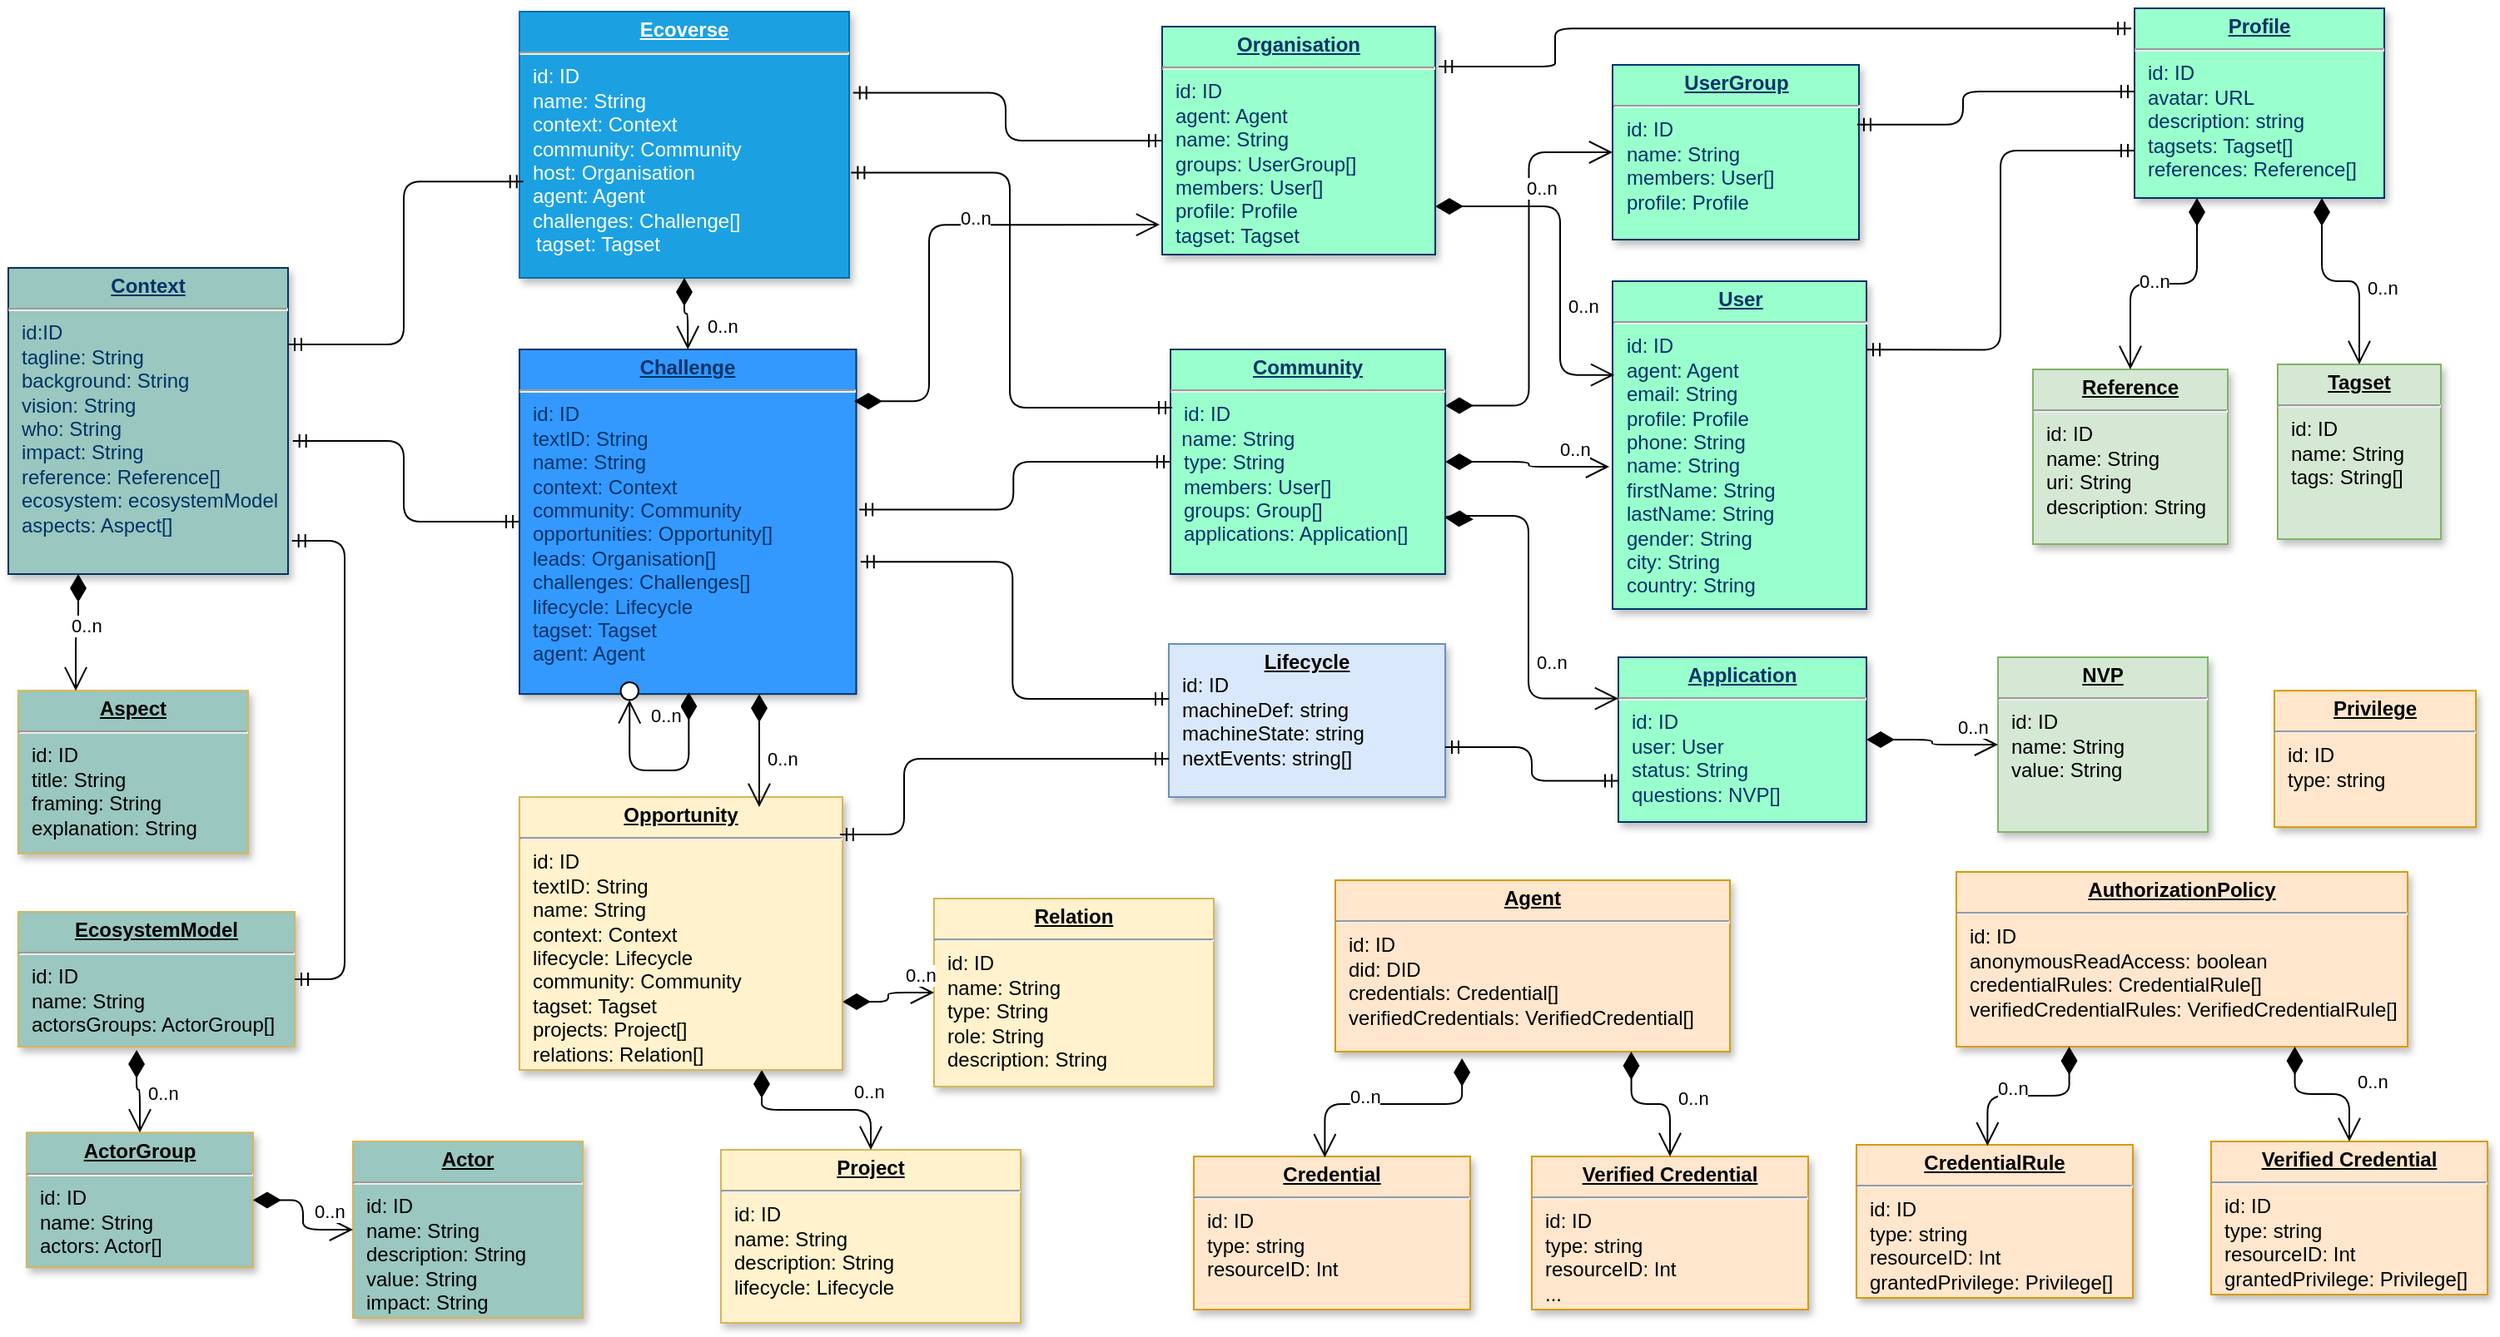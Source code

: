 <mxfile version="14.6.13" type="device"><diagram name="Page-1" id="efa7a0a1-bf9b-a30e-e6df-94a7791c09e9"><mxGraphModel dx="1662" dy="849" grid="0" gridSize="10" guides="1" tooltips="1" connect="1" arrows="1" fold="1" page="0" pageScale="1" pageWidth="1169" pageHeight="827" background="#ffffff" math="0" shadow="0"><root><mxCell id="0"/><mxCell id="1" parent="0"/><mxCell id="crgheHHrN_SQFuG_95Lk-115" value="&lt;p style=&quot;margin: 0px ; margin-top: 4px ; text-align: center ; text-decoration: underline&quot;&gt;&lt;strong&gt;Project&lt;/strong&gt;&lt;/p&gt;&lt;hr&gt;&lt;p style=&quot;margin: 0px ; margin-left: 8px&quot;&gt;id: ID&lt;/p&gt;&lt;p style=&quot;margin: 0px ; margin-left: 8px&quot;&gt;&lt;span&gt;name: String&lt;/span&gt;&lt;/p&gt;&lt;p style=&quot;margin: 0px ; margin-left: 8px&quot;&gt;description: String&lt;/p&gt;&lt;p style=&quot;margin: 0px ; margin-left: 8px&quot;&gt;lifecycle: Lifecycle&lt;/p&gt;" style="verticalAlign=top;align=left;overflow=fill;fontSize=12;fontFamily=Helvetica;html=1;strokeColor=#d6b656;shadow=1;fillColor=#fff2cc;" parent="1" vertex="1"><mxGeometry x="440" y="699" width="180" height="104" as="geometry"/></mxCell><mxCell id="crgheHHrN_SQFuG_95Lk-131" value="&lt;p style=&quot;margin: 0px ; margin-top: 4px ; text-align: center ; text-decoration: underline&quot;&gt;&lt;strong&gt;Ecoverse&lt;/strong&gt;&lt;/p&gt;&lt;hr&gt;&lt;p style=&quot;margin: 0px ; margin-left: 8px&quot;&gt;id: ID&lt;/p&gt;&lt;p style=&quot;margin: 0px ; margin-left: 8px&quot;&gt;name: String&lt;/p&gt;&lt;p style=&quot;margin: 0px ; margin-left: 8px&quot;&gt;context: Context&lt;/p&gt;&lt;p style=&quot;margin: 0px ; margin-left: 8px&quot;&gt;community: Community&lt;/p&gt;&lt;p style=&quot;margin: 0px ; margin-left: 8px&quot;&gt;host: Organisation&lt;/p&gt;&lt;p style=&quot;margin: 0px ; margin-left: 8px&quot;&gt;agent: Agent&lt;br&gt;&lt;/p&gt;&lt;p style=&quot;margin: 0px ; margin-left: 8px&quot;&gt;challenges: Challenge[]&lt;/p&gt;&lt;div&gt;&amp;nbsp; &amp;nbsp;tagset: Tagset&lt;/div&gt;&lt;div&gt;&lt;br&gt;&lt;/div&gt;" style="verticalAlign=top;align=left;overflow=fill;fontSize=12;fontFamily=Helvetica;html=1;strokeColor=#006EAF;shadow=1;fillColor=#1ba1e2;fontColor=#ffffff;" parent="1" vertex="1"><mxGeometry x="319" y="15" width="198" height="160" as="geometry"/></mxCell><mxCell id="g109RXZzPeZsBb1zn4cU-143" value="&lt;p style=&quot;margin: 0px ; margin-top: 4px ; text-align: center ; text-decoration: underline&quot;&gt;&lt;b&gt;Organisation&lt;/b&gt;&lt;/p&gt;&lt;hr&gt;&lt;p style=&quot;margin: 0px ; margin-left: 8px&quot;&gt;id: ID&lt;/p&gt;&lt;p style=&quot;margin: 0px ; margin-left: 8px&quot;&gt;agent: Agent&lt;/p&gt;&lt;p style=&quot;margin: 0px ; margin-left: 8px&quot;&gt;name: String&lt;/p&gt;&lt;p style=&quot;margin: 0px ; margin-left: 8px&quot;&gt;groups: UserGroup[]&lt;/p&gt;&lt;p style=&quot;margin: 0px ; margin-left: 8px&quot;&gt;&lt;span&gt;members: User[]&lt;/span&gt;&lt;/p&gt;&lt;p style=&quot;margin: 0px ; margin-left: 8px&quot;&gt;&lt;span&gt;profile: Profile&lt;/span&gt;&lt;br&gt;&lt;/p&gt;&lt;p style=&quot;margin: 0px ; margin-left: 8px&quot;&gt;tagset: Tagset&lt;br&gt;&lt;/p&gt;" style="verticalAlign=top;align=left;overflow=fill;fontSize=12;fontFamily=Helvetica;html=1;strokeColor=#003366;shadow=1;fontColor=#003366;fillColor=#99FFCC;" parent="1" vertex="1"><mxGeometry x="705" y="24" width="164" height="137" as="geometry"/></mxCell><mxCell id="g109RXZzPeZsBb1zn4cU-146" value="&lt;p style=&quot;margin: 0px ; margin-top: 4px ; text-align: center ; text-decoration: underline&quot;&gt;&lt;strong&gt;Context&lt;/strong&gt;&lt;/p&gt;&lt;hr&gt;&lt;p style=&quot;margin: 0px ; margin-left: 8px&quot;&gt;id:ID&lt;/p&gt;&lt;p style=&quot;margin: 0px ; margin-left: 8px&quot;&gt;&lt;span&gt;tagline: String&lt;/span&gt;&lt;br&gt;&lt;/p&gt;&lt;p style=&quot;margin: 0px ; margin-left: 8px&quot;&gt;&lt;span&gt;background: String&lt;/span&gt;&lt;/p&gt;&lt;p style=&quot;margin: 0px ; margin-left: 8px&quot;&gt;&lt;span&gt;vision: String&lt;/span&gt;&lt;/p&gt;&lt;p style=&quot;margin: 0px ; margin-left: 8px&quot;&gt;&lt;span&gt;who: String&lt;/span&gt;&lt;/p&gt;&lt;p style=&quot;margin: 0px ; margin-left: 8px&quot;&gt;&lt;span&gt;impact: String&lt;/span&gt;&lt;/p&gt;&lt;p style=&quot;margin: 0px ; margin-left: 8px&quot;&gt;reference: Reference[]&lt;/p&gt;&lt;p style=&quot;margin: 0px ; margin-left: 8px&quot;&gt;ecosystem: ecosystemModel&lt;/p&gt;&lt;p style=&quot;margin: 0px ; margin-left: 8px&quot;&gt;aspects: Aspect[]&lt;/p&gt;&lt;div&gt;&lt;span&gt;&lt;br&gt;&lt;/span&gt;&lt;/div&gt;" style="verticalAlign=top;align=left;overflow=fill;fontSize=12;fontFamily=Helvetica;html=1;strokeColor=#003366;shadow=1;fontColor=#003366;fillColor=#9AC7BF;" parent="1" vertex="1"><mxGeometry x="12" y="169" width="168" height="184" as="geometry"/></mxCell><mxCell id="g109RXZzPeZsBb1zn4cU-148" value="" style="edgeStyle=orthogonalEdgeStyle;fontSize=12;html=1;endArrow=ERmandOne;startArrow=ERmandOne;exitX=1.017;exitY=0.565;exitDx=0;exitDy=0;exitPerimeter=0;entryX=0;entryY=0.5;entryDx=0;entryDy=0;" parent="1" source="g109RXZzPeZsBb1zn4cU-146" target="29" edge="1"><mxGeometry width="100" height="100" relative="1" as="geometry"><mxPoint x="129" y="230.5" as="sourcePoint"/><mxPoint x="231" y="327" as="targetPoint"/></mxGeometry></mxCell><mxCell id="22" value="&lt;p style=&quot;margin: 0px ; margin-top: 4px ; text-align: center ; text-decoration: underline&quot;&gt;&lt;b&gt;User&lt;/b&gt;&lt;/p&gt;&lt;hr&gt;&lt;p style=&quot;margin: 0px ; margin-left: 8px&quot;&gt;id: ID&lt;/p&gt;&lt;p style=&quot;margin: 0px ; margin-left: 8px&quot;&gt;agent: Agent&lt;br&gt;&lt;/p&gt;&lt;p style=&quot;margin: 0px 0px 0px 8px&quot;&gt;email: String&lt;/p&gt;&lt;p style=&quot;margin: 0px ; margin-left: 8px&quot;&gt;profile: Profile&lt;/p&gt;&lt;p style=&quot;margin: 0px ; margin-left: 8px&quot;&gt;phone: String&lt;/p&gt;&lt;p style=&quot;margin: 0px ; margin-left: 8px&quot;&gt;name: String&lt;/p&gt;&lt;p style=&quot;margin: 0px ; margin-left: 8px&quot;&gt;firstName: String&lt;/p&gt;&lt;p style=&quot;margin: 0px ; margin-left: 8px&quot;&gt;lastName: String&lt;/p&gt;&lt;p style=&quot;margin: 0px ; margin-left: 8px&quot;&gt;gender: String&lt;/p&gt;&lt;p style=&quot;margin: 0px ; margin-left: 8px&quot;&gt;city: String&lt;/p&gt;&lt;p style=&quot;margin: 0px ; margin-left: 8px&quot;&gt;country: String&lt;/p&gt;" style="verticalAlign=top;align=left;overflow=fill;fontSize=12;fontFamily=Helvetica;html=1;strokeColor=#003366;shadow=1;fontColor=#003366;fillColor=#99FFCC;" parent="1" vertex="1"><mxGeometry x="975.5" y="177" width="152.5" height="197" as="geometry"/></mxCell><mxCell id="g109RXZzPeZsBb1zn4cU-131" value="&lt;p style=&quot;margin: 0px ; margin-top: 4px ; text-align: center ; text-decoration: underline&quot;&gt;&lt;b&gt;UserGroup&lt;/b&gt;&lt;/p&gt;&lt;hr&gt;&lt;p style=&quot;margin: 0px ; margin-left: 8px&quot;&gt;id: ID&lt;/p&gt;&lt;p style=&quot;margin: 0px ; margin-left: 8px&quot;&gt;name: String&lt;/p&gt;&lt;p style=&quot;margin: 0px ; margin-left: 8px&quot;&gt;members: User[]&lt;/p&gt;&lt;p style=&quot;margin: 0px ; margin-left: 8px&quot;&gt;profile: Profile&lt;/p&gt;" style="verticalAlign=top;align=left;overflow=fill;fontSize=12;fontFamily=Helvetica;html=1;strokeColor=#003366;shadow=1;fillColor=#99FFCC;fontColor=#003366" parent="1" vertex="1"><mxGeometry x="975.5" y="47" width="148" height="105" as="geometry"/></mxCell><mxCell id="g109RXZzPeZsBb1zn4cU-152" value="0..n" style="endArrow=open;html=1;endSize=12;startArrow=diamondThin;startSize=14;startFill=1;edgeStyle=orthogonalEdgeStyle;align=left;verticalAlign=bottom;strokeWidth=1;exitX=0.5;exitY=1;exitDx=0;exitDy=0;entryX=0.5;entryY=0;entryDx=0;entryDy=0;" parent="1" source="crgheHHrN_SQFuG_95Lk-131" target="29" edge="1"><mxGeometry x="0.782" y="10" relative="1" as="geometry"><mxPoint x="339" y="213.0" as="sourcePoint"/><mxPoint x="459" y="368" as="targetPoint"/><mxPoint as="offset"/></mxGeometry></mxCell><mxCell id="g109RXZzPeZsBb1zn4cU-153" value="0..n" style="endArrow=open;html=1;endSize=12;startArrow=diamondThin;startSize=14;startFill=1;edgeStyle=orthogonalEdgeStyle;align=left;verticalAlign=bottom;strokeWidth=1;exitX=0.75;exitY=1;exitDx=0;exitDy=0;" parent="1" source="nwWqg2h8W6zvY-KYqPRu-29" target="crgheHHrN_SQFuG_95Lk-115" edge="1"><mxGeometry x="0.368" y="3" relative="1" as="geometry"><mxPoint x="433.25" y="552.9" as="sourcePoint"/><mxPoint x="324" y="393" as="targetPoint"/><mxPoint y="1" as="offset"/></mxGeometry></mxCell><mxCell id="uUSE7LgSBabqXevBdUgd-38" value="&lt;p style=&quot;margin: 0px ; margin-top: 4px ; text-align: center ; text-decoration: underline&quot;&gt;&lt;b&gt;Tagset&lt;/b&gt;&lt;/p&gt;&lt;hr&gt;&lt;p style=&quot;margin: 0px ; margin-left: 8px&quot;&gt;id: ID&lt;/p&gt;&lt;p style=&quot;margin: 0px ; margin-left: 8px&quot;&gt;name: String&lt;/p&gt;&lt;p style=&quot;margin: 0px ; margin-left: 8px&quot;&gt;tags: String[]&lt;/p&gt;&lt;p style=&quot;margin: 0px ; margin-left: 8px&quot;&gt;&lt;br&gt;&lt;/p&gt;" style="verticalAlign=top;align=left;overflow=fill;fontSize=12;fontFamily=Helvetica;html=1;strokeColor=#82b366;shadow=1;fillColor=#d5e8d4;" parent="1" vertex="1"><mxGeometry x="1375" y="227" width="98" height="105" as="geometry"/></mxCell><mxCell id="52S6UJCDuXW4AV97fZFU-30" value="&lt;p style=&quot;margin: 0px ; margin-top: 4px ; text-align: center ; text-decoration: underline&quot;&gt;&lt;b&gt;Profile&lt;/b&gt;&lt;/p&gt;&lt;hr&gt;&lt;p style=&quot;margin: 0px ; margin-left: 8px&quot;&gt;id: ID&lt;/p&gt;&lt;p style=&quot;margin: 0px ; margin-left: 8px&quot;&gt;avatar: URL&lt;/p&gt;&lt;p style=&quot;margin: 0px ; margin-left: 8px&quot;&gt;description: string&lt;/p&gt;&lt;p style=&quot;margin: 0px ; margin-left: 8px&quot;&gt;tagsets: Tagset[]&lt;/p&gt;&lt;p style=&quot;margin: 0px ; margin-left: 8px&quot;&gt;references: Reference[]&lt;/p&gt;&lt;p style=&quot;margin: 0px ; margin-left: 8px&quot;&gt;&lt;br&gt;&lt;/p&gt;" style="verticalAlign=top;align=left;overflow=fill;fontSize=12;fontFamily=Helvetica;html=1;strokeColor=#003366;shadow=1;fillColor=#99FFCC;fontColor=#003366" parent="1" vertex="1"><mxGeometry x="1289" y="13" width="150" height="114" as="geometry"/></mxCell><mxCell id="52S6UJCDuXW4AV97fZFU-38" value="&lt;p style=&quot;margin: 0px ; margin-top: 4px ; text-align: center ; text-decoration: underline&quot;&gt;&lt;b&gt;Reference&lt;/b&gt;&lt;/p&gt;&lt;hr&gt;&lt;p style=&quot;margin: 0px ; margin-left: 8px&quot;&gt;id: ID&lt;/p&gt;&lt;p style=&quot;margin: 0px ; margin-left: 8px&quot;&gt;name: String&lt;/p&gt;&lt;p style=&quot;margin: 0px ; margin-left: 8px&quot;&gt;uri: String&lt;/p&gt;&lt;p style=&quot;margin: 0px ; margin-left: 8px&quot;&gt;description: String&lt;/p&gt;&lt;p style=&quot;margin: 0px ; margin-left: 8px&quot;&gt;&lt;br&gt;&lt;/p&gt;" style="verticalAlign=top;align=left;overflow=fill;fontSize=12;fontFamily=Helvetica;html=1;strokeColor=#82b366;shadow=1;fillColor=#d5e8d4;" parent="1" vertex="1"><mxGeometry x="1228" y="230" width="117" height="105" as="geometry"/></mxCell><mxCell id="52S6UJCDuXW4AV97fZFU-39" value="0..n" style="endArrow=open;html=1;endSize=12;startArrow=diamondThin;startSize=14;startFill=1;edgeStyle=orthogonalEdgeStyle;align=left;verticalAlign=bottom;strokeWidth=1;exitX=0.25;exitY=1;exitDx=0;exitDy=0;entryX=0.5;entryY=0;entryDx=0;entryDy=0;" parent="1" source="52S6UJCDuXW4AV97fZFU-30" target="52S6UJCDuXW4AV97fZFU-38" edge="1"><mxGeometry x="0.368" y="3" relative="1" as="geometry"><mxPoint x="474" y="528.134" as="sourcePoint"/><mxPoint x="473.5" y="601.16" as="targetPoint"/><mxPoint y="1" as="offset"/></mxGeometry></mxCell><mxCell id="52S6UJCDuXW4AV97fZFU-40" value="0..n" style="endArrow=open;html=1;endSize=12;startArrow=diamondThin;startSize=14;startFill=1;edgeStyle=orthogonalEdgeStyle;align=left;verticalAlign=bottom;strokeWidth=1;entryX=0.5;entryY=0;entryDx=0;entryDy=0;exitX=0.75;exitY=1;exitDx=0;exitDy=0;" parent="1" source="52S6UJCDuXW4AV97fZFU-30" target="uUSE7LgSBabqXevBdUgd-38" edge="1"><mxGeometry x="0.368" y="3" relative="1" as="geometry"><mxPoint x="826" y="518.16" as="sourcePoint"/><mxPoint x="726" y="596.16" as="targetPoint"/><mxPoint y="1" as="offset"/></mxGeometry></mxCell><mxCell id="52S6UJCDuXW4AV97fZFU-41" style="edgeStyle=orthogonalEdgeStyle;rounded=0;orthogonalLoop=1;jettySize=auto;html=1;exitX=0.5;exitY=1;exitDx=0;exitDy=0;" parent="1" edge="1"><mxGeometry relative="1" as="geometry"><mxPoint x="1110" y="761.66" as="sourcePoint"/><mxPoint x="1110" y="761.66" as="targetPoint"/></mxGeometry></mxCell><mxCell id="G8CPrSdooPZw7x7xq0sv-29" value="&lt;p style=&quot;margin: 0px ; margin-top: 4px ; text-align: center ; text-decoration: underline&quot;&gt;&lt;strong&gt;ActorGroup&lt;/strong&gt;&lt;/p&gt;&lt;hr&gt;&lt;p style=&quot;margin: 0px ; margin-left: 8px&quot;&gt;id: ID&lt;/p&gt;&lt;p style=&quot;margin: 0px ; margin-left: 8px&quot;&gt;name: String&lt;/p&gt;&lt;p style=&quot;margin: 0px ; margin-left: 8px&quot;&gt;actors: Actor[]&lt;/p&gt;" style="verticalAlign=top;align=left;overflow=fill;fontSize=12;fontFamily=Helvetica;html=1;strokeColor=#d6b656;shadow=1;fillColor=#9AC7BF;" parent="1" vertex="1"><mxGeometry x="23" y="688.66" width="136" height="81" as="geometry"/></mxCell><mxCell id="G8CPrSdooPZw7x7xq0sv-30" value="&lt;p style=&quot;margin: 0px ; margin-top: 4px ; text-align: center ; text-decoration: underline&quot;&gt;&lt;strong&gt;Actor&lt;/strong&gt;&lt;/p&gt;&lt;hr&gt;&lt;p style=&quot;margin: 0px ; margin-left: 8px&quot;&gt;id: ID&lt;/p&gt;&lt;p style=&quot;margin: 0px ; margin-left: 8px&quot;&gt;name: String&lt;/p&gt;&lt;p style=&quot;margin: 0px ; margin-left: 8px&quot;&gt;description: String&lt;/p&gt;&lt;p style=&quot;margin: 0px ; margin-left: 8px&quot;&gt;value: String&lt;/p&gt;&lt;p style=&quot;margin: 0px ; margin-left: 8px&quot;&gt;impact: String&lt;/p&gt;" style="verticalAlign=top;align=left;overflow=fill;fontSize=12;fontFamily=Helvetica;html=1;strokeColor=#d6b656;shadow=1;fillColor=#9AC7BF;" parent="1" vertex="1"><mxGeometry x="219" y="694" width="138" height="106" as="geometry"/></mxCell><mxCell id="G8CPrSdooPZw7x7xq0sv-31" value="0..n" style="endArrow=open;html=1;endSize=12;startArrow=diamondThin;startSize=14;startFill=1;edgeStyle=orthogonalEdgeStyle;align=left;verticalAlign=bottom;strokeWidth=1;" parent="1" source="G8CPrSdooPZw7x7xq0sv-29" target="G8CPrSdooPZw7x7xq0sv-30" edge="1"><mxGeometry x="0.368" y="3" relative="1" as="geometry"><mxPoint x="528" y="746" as="sourcePoint"/><mxPoint x="904" y="713.16" as="targetPoint"/><mxPoint y="1" as="offset"/></mxGeometry></mxCell><mxCell id="G8CPrSdooPZw7x7xq0sv-33" value="&lt;p style=&quot;margin: 0px ; margin-top: 4px ; text-align: center ; text-decoration: underline&quot;&gt;&lt;strong&gt;Aspect&lt;/strong&gt;&lt;/p&gt;&lt;hr&gt;&lt;p style=&quot;margin: 0px ; margin-left: 8px&quot;&gt;id: ID&lt;/p&gt;&lt;p style=&quot;margin: 0px ; margin-left: 8px&quot;&gt;title: String&lt;/p&gt;&lt;p style=&quot;margin: 0px ; margin-left: 8px&quot;&gt;framing: String&lt;/p&gt;&lt;p style=&quot;margin: 0px ; margin-left: 8px&quot;&gt;explanation: String&lt;br&gt;&lt;/p&gt;" style="verticalAlign=top;align=left;overflow=fill;fontSize=12;fontFamily=Helvetica;html=1;strokeColor=#d6b656;shadow=1;fillColor=#9AC7BF;" parent="1" vertex="1"><mxGeometry x="18" y="423.08" width="138" height="97.84" as="geometry"/></mxCell><mxCell id="szzaWboSxo6sRydHjCB_-29" value="&lt;p style=&quot;margin: 0px ; margin-top: 4px ; text-align: center ; text-decoration: underline&quot;&gt;&lt;b&gt;Community&lt;/b&gt;&lt;/p&gt;&lt;hr&gt;&lt;p style=&quot;margin: 0px ; margin-left: 8px&quot;&gt;id: ID&lt;/p&gt;&amp;nbsp; name: String&lt;br&gt;&lt;p style=&quot;margin: 0px ; margin-left: 8px&quot;&gt;type: String&lt;/p&gt;&lt;p style=&quot;margin: 0px ; margin-left: 8px&quot;&gt;members: User[]&lt;/p&gt;&lt;p style=&quot;margin: 0px ; margin-left: 8px&quot;&gt;groups: Group[]&lt;/p&gt;&lt;p style=&quot;margin: 0px ; margin-left: 8px&quot;&gt;applications: Application[]&lt;/p&gt;&lt;p style=&quot;margin: 0px ; margin-left: 8px&quot;&gt;&lt;br&gt;&lt;/p&gt;" style="verticalAlign=top;align=left;overflow=fill;fontSize=12;fontFamily=Helvetica;html=1;strokeColor=#003366;shadow=1;fillColor=#99FFCC;fontColor=#003366" parent="1" vertex="1"><mxGeometry x="710" y="218" width="165" height="135" as="geometry"/></mxCell><mxCell id="szzaWboSxo6sRydHjCB_-33" value="0..n" style="endArrow=open;html=1;endSize=12;startArrow=diamondThin;startSize=14;startFill=1;edgeStyle=orthogonalEdgeStyle;align=left;verticalAlign=bottom;strokeWidth=1;entryX=-0.013;entryY=0.566;entryDx=0;entryDy=0;exitX=1;exitY=0.5;exitDx=0;exitDy=0;entryPerimeter=0;" parent="1" source="szzaWboSxo6sRydHjCB_-29" target="22" edge="1"><mxGeometry x="0.368" y="3" relative="1" as="geometry"><mxPoint x="868.5" y="538.34" as="sourcePoint"/><mxPoint x="945" y="592" as="targetPoint"/><mxPoint y="1" as="offset"/></mxGeometry></mxCell><mxCell id="szzaWboSxo6sRydHjCB_-34" value="&lt;p style=&quot;margin: 0px ; margin-top: 4px ; text-align: center ; text-decoration: underline&quot;&gt;&lt;b&gt;Application&lt;/b&gt;&lt;/p&gt;&lt;hr&gt;&lt;p style=&quot;margin: 0px ; margin-left: 8px&quot;&gt;id: ID&lt;/p&gt;&lt;p style=&quot;margin: 0px ; margin-left: 8px&quot;&gt;user: User&lt;/p&gt;&lt;p style=&quot;margin: 0px ; margin-left: 8px&quot;&gt;status: String&lt;/p&gt;&lt;p style=&quot;margin: 0px ; margin-left: 8px&quot;&gt;questions: NVP[]&lt;/p&gt;&lt;p style=&quot;margin: 0px ; margin-left: 8px&quot;&gt;&lt;br&gt;&lt;/p&gt;" style="verticalAlign=top;align=left;overflow=fill;fontSize=12;fontFamily=Helvetica;html=1;strokeColor=#003366;shadow=1;fillColor=#99FFCC;fontColor=#003366" parent="1" vertex="1"><mxGeometry x="979" y="403" width="149" height="99" as="geometry"/></mxCell><mxCell id="szzaWboSxo6sRydHjCB_-37" value="" style="edgeStyle=orthogonalEdgeStyle;fontSize=12;html=1;endArrow=ERmandOne;startArrow=ERmandOne;exitX=1;exitY=0.25;exitDx=0;exitDy=0;entryX=0.012;entryY=0.638;entryDx=0;entryDy=0;entryPerimeter=0;" parent="1" source="g109RXZzPeZsBb1zn4cU-146" target="crgheHHrN_SQFuG_95Lk-131" edge="1"><mxGeometry width="100" height="100" relative="1" as="geometry"><mxPoint x="159" y="280.75" as="sourcePoint"/><mxPoint x="234" y="138.63" as="targetPoint"/></mxGeometry></mxCell><mxCell id="szzaWboSxo6sRydHjCB_-40" value="" style="edgeStyle=orthogonalEdgeStyle;fontSize=12;html=1;endArrow=ERmandOne;startArrow=ERmandOne;exitX=1.012;exitY=0.305;exitDx=0;exitDy=0;exitPerimeter=0;entryX=0;entryY=0.5;entryDx=0;entryDy=0;" parent="1" source="crgheHHrN_SQFuG_95Lk-131" target="g109RXZzPeZsBb1zn4cU-143" edge="1"><mxGeometry width="100" height="100" relative="1" as="geometry"><mxPoint x="169" y="364.25" as="sourcePoint"/><mxPoint x="513" y="68.5" as="targetPoint"/></mxGeometry></mxCell><mxCell id="szzaWboSxo6sRydHjCB_-41" value="0..n" style="endArrow=open;html=1;endSize=12;startArrow=diamondThin;startSize=14;startFill=1;edgeStyle=orthogonalEdgeStyle;align=left;verticalAlign=bottom;strokeWidth=1;entryX=0;entryY=0.5;entryDx=0;entryDy=0;exitX=1;exitY=0.25;exitDx=0;exitDy=0;" parent="1" source="szzaWboSxo6sRydHjCB_-29" target="g109RXZzPeZsBb1zn4cU-131" edge="1"><mxGeometry x="0.368" y="3" relative="1" as="geometry"><mxPoint x="890" y="230" as="sourcePoint"/><mxPoint x="907.95" y="183.922" as="targetPoint"/><mxPoint y="1" as="offset"/></mxGeometry></mxCell><mxCell id="szzaWboSxo6sRydHjCB_-42" value="0..n" style="endArrow=open;html=1;endSize=12;startArrow=diamondThin;startSize=14;startFill=1;edgeStyle=orthogonalEdgeStyle;align=left;verticalAlign=bottom;strokeWidth=1;entryX=0;entryY=0.25;entryDx=0;entryDy=0;exitX=1;exitY=0.75;exitDx=0;exitDy=0;" parent="1" source="szzaWboSxo6sRydHjCB_-29" target="szzaWboSxo6sRydHjCB_-34" edge="1"><mxGeometry x="0.368" y="3" relative="1" as="geometry"><mxPoint x="817.936" y="324.965" as="sourcePoint"/><mxPoint x="904" y="338.58" as="targetPoint"/><mxPoint y="1" as="offset"/><Array as="points"><mxPoint x="876" y="319"/><mxPoint x="876" y="318"/><mxPoint x="925" y="318"/><mxPoint x="925" y="428"/></Array></mxGeometry></mxCell><mxCell id="szzaWboSxo6sRydHjCB_-44" value="" style="edgeStyle=orthogonalEdgeStyle;fontSize=12;html=1;endArrow=ERmandOne;startArrow=ERmandOne;exitX=1.006;exitY=0.605;exitDx=0;exitDy=0;exitPerimeter=0;entryX=0.006;entryY=0.259;entryDx=0;entryDy=0;entryPerimeter=0;" parent="1" source="crgheHHrN_SQFuG_95Lk-131" target="szzaWboSxo6sRydHjCB_-29" edge="1"><mxGeometry width="100" height="100" relative="1" as="geometry"><mxPoint x="169" y="290.75" as="sourcePoint"/><mxPoint x="490" y="256" as="targetPoint"/></mxGeometry></mxCell><mxCell id="szzaWboSxo6sRydHjCB_-45" value="" style="edgeStyle=orthogonalEdgeStyle;fontSize=12;html=1;endArrow=ERmandOne;startArrow=ERmandOne;exitX=1.009;exitY=0.465;exitDx=0;exitDy=0;exitPerimeter=0;entryX=0;entryY=0.5;entryDx=0;entryDy=0;" parent="1" source="29" target="szzaWboSxo6sRydHjCB_-29" edge="1"><mxGeometry width="100" height="100" relative="1" as="geometry"><mxPoint x="415.02" y="122.988" as="sourcePoint"/><mxPoint x="504.936" y="265.965" as="targetPoint"/></mxGeometry></mxCell><mxCell id="szzaWboSxo6sRydHjCB_-47" value="&lt;p style=&quot;margin: 0px ; margin-top: 4px ; text-align: center ; text-decoration: underline&quot;&gt;&lt;b&gt;NVP&lt;/b&gt;&lt;/p&gt;&lt;hr&gt;&lt;p style=&quot;margin: 0px ; margin-left: 8px&quot;&gt;id: ID&lt;/p&gt;&lt;p style=&quot;margin: 0px ; margin-left: 8px&quot;&gt;name: String&lt;/p&gt;&lt;p style=&quot;margin: 0px ; margin-left: 8px&quot;&gt;value: String&lt;/p&gt;&lt;p style=&quot;margin: 0px ; margin-left: 8px&quot;&gt;&lt;br&gt;&lt;/p&gt;" style="verticalAlign=top;align=left;overflow=fill;fontSize=12;fontFamily=Helvetica;html=1;strokeColor=#82b366;shadow=1;fillColor=#d5e8d4;" parent="1" vertex="1"><mxGeometry x="1207" y="403" width="126" height="105" as="geometry"/></mxCell><mxCell id="szzaWboSxo6sRydHjCB_-48" value="" style="edgeStyle=orthogonalEdgeStyle;fontSize=12;html=1;endArrow=ERmandOne;startArrow=ERmandOne;exitX=0.993;exitY=0.342;exitDx=0;exitDy=0;exitPerimeter=0;" parent="1" source="g109RXZzPeZsBb1zn4cU-131" edge="1"><mxGeometry width="100" height="100" relative="1" as="geometry"><mxPoint x="1050.95" y="197.988" as="sourcePoint"/><mxPoint x="1289" y="63" as="targetPoint"/><Array as="points"><mxPoint x="1186" y="83"/><mxPoint x="1186" y="63"/><mxPoint x="1289" y="63"/></Array></mxGeometry></mxCell><mxCell id="szzaWboSxo6sRydHjCB_-49" value="" style="edgeStyle=orthogonalEdgeStyle;fontSize=12;html=1;endArrow=ERmandOne;startArrow=ERmandOne;entryX=0;entryY=0.75;entryDx=0;entryDy=0;exitX=1;exitY=0.209;exitDx=0;exitDy=0;exitPerimeter=0;" parent="1" source="22" target="52S6UJCDuXW4AV97fZFU-30" edge="1"><mxGeometry width="100" height="100" relative="1" as="geometry"><mxPoint x="317" y="305.75" as="sourcePoint"/><mxPoint x="1094" y="195" as="targetPoint"/></mxGeometry></mxCell><mxCell id="szzaWboSxo6sRydHjCB_-50" value="" style="edgeStyle=orthogonalEdgeStyle;fontSize=12;html=1;endArrow=ERmandOne;startArrow=ERmandOne;exitX=1.013;exitY=0.175;exitDx=0;exitDy=0;entryX=-0.013;entryY=0.106;entryDx=0;entryDy=0;entryPerimeter=0;exitPerimeter=0;" parent="1" source="g109RXZzPeZsBb1zn4cU-143" target="52S6UJCDuXW4AV97fZFU-30" edge="1"><mxGeometry width="100" height="100" relative="1" as="geometry"><mxPoint x="820" y="39.25" as="sourcePoint"/><mxPoint x="1095" y="257.5" as="targetPoint"/><Array as="points"><mxPoint x="941" y="44"/><mxPoint x="941" y="26"/><mxPoint x="1285" y="26"/></Array></mxGeometry></mxCell><mxCell id="szzaWboSxo6sRydHjCB_-51" value="0..n" style="endArrow=open;html=1;endSize=12;startArrow=diamondThin;startSize=14;startFill=1;edgeStyle=orthogonalEdgeStyle;align=left;verticalAlign=bottom;strokeWidth=1;entryX=0;entryY=0.5;entryDx=0;entryDy=0;exitX=1;exitY=0.5;exitDx=0;exitDy=0;" parent="1" source="szzaWboSxo6sRydHjCB_-34" target="szzaWboSxo6sRydHjCB_-47" edge="1"><mxGeometry x="0.368" y="3" relative="1" as="geometry"><mxPoint x="1124" y="445" as="sourcePoint"/><mxPoint x="904" y="338.58" as="targetPoint"/><mxPoint y="1" as="offset"/></mxGeometry></mxCell><mxCell id="szzaWboSxo6sRydHjCB_-54" value="0..n" style="endArrow=open;html=1;endSize=12;startArrow=diamondThin;startSize=14;startFill=1;edgeStyle=orthogonalEdgeStyle;align=left;verticalAlign=bottom;strokeWidth=1;entryX=0.007;entryY=0.286;entryDx=0;entryDy=0;entryPerimeter=0;" parent="1" source="g109RXZzPeZsBb1zn4cU-143" target="22" edge="1"><mxGeometry x="0.368" y="3" relative="1" as="geometry"><mxPoint x="827" y="332" as="sourcePoint"/><mxPoint x="904" y="233.25" as="targetPoint"/><mxPoint y="1" as="offset"/><Array as="points"><mxPoint x="944" y="132"/><mxPoint x="944" y="233"/></Array></mxGeometry></mxCell><mxCell id="DITfqImezb8mSzFFE5V4-29" value="&lt;p style=&quot;margin: 0px ; margin-top: 4px ; text-align: center ; text-decoration: underline&quot;&gt;&lt;b&gt;Relation&lt;/b&gt;&lt;/p&gt;&lt;hr&gt;&lt;p style=&quot;margin: 0px ; margin-left: 8px&quot;&gt;id: ID&lt;/p&gt;&lt;p style=&quot;margin: 0px ; margin-left: 8px&quot;&gt;&lt;span&gt;name: String&lt;/span&gt;&lt;br&gt;&lt;/p&gt;&lt;p style=&quot;margin: 0px ; margin-left: 8px&quot;&gt;type: String&lt;/p&gt;&lt;p style=&quot;margin: 0px ; margin-left: 8px&quot;&gt;role: String&lt;/p&gt;&lt;p style=&quot;margin: 0px ; margin-left: 8px&quot;&gt;description: String&lt;br&gt;&lt;/p&gt;" style="verticalAlign=top;align=left;overflow=fill;fontSize=12;fontFamily=Helvetica;html=1;strokeColor=#d6b656;shadow=1;fillColor=#fff2cc;" parent="1" vertex="1"><mxGeometry x="568" y="548" width="168" height="113" as="geometry"/></mxCell><mxCell id="DITfqImezb8mSzFFE5V4-30" value="0..n" style="endArrow=open;html=1;endSize=12;startArrow=diamondThin;startSize=14;startFill=1;edgeStyle=orthogonalEdgeStyle;align=left;verticalAlign=bottom;strokeWidth=1;exitX=1;exitY=0.75;exitDx=0;exitDy=0;entryX=0;entryY=0.5;entryDx=0;entryDy=0;" parent="1" source="nwWqg2h8W6zvY-KYqPRu-29" target="DITfqImezb8mSzFFE5V4-29" edge="1"><mxGeometry x="0.368" y="3" relative="1" as="geometry"><mxPoint x="436.85" y="519.452" as="sourcePoint"/><mxPoint x="480" y="676.5" as="targetPoint"/><mxPoint y="1" as="offset"/></mxGeometry></mxCell><mxCell id="lNGriXrNwYLe0H3eNCdz-29" value="&lt;p style=&quot;margin: 0px ; margin-top: 4px ; text-align: center ; text-decoration: underline&quot;&gt;&lt;b&gt;Agent&lt;/b&gt;&lt;/p&gt;&lt;hr&gt;&lt;p style=&quot;margin: 0px ; margin-left: 8px&quot;&gt;id: ID&lt;/p&gt;&lt;p style=&quot;margin: 0px ; margin-left: 8px&quot;&gt;&lt;span&gt;did: DID&lt;/span&gt;&lt;br&gt;&lt;/p&gt;&lt;p style=&quot;margin: 0px ; margin-left: 8px&quot;&gt;credentials: Credential[]&lt;/p&gt;&lt;p style=&quot;margin: 0px ; margin-left: 8px&quot;&gt;verifiedCredentials: VerifiedCredential[]&lt;/p&gt;" style="verticalAlign=top;align=left;overflow=fill;fontSize=12;fontFamily=Helvetica;html=1;strokeColor=#d79b00;shadow=1;fillColor=#ffe6cc;" parent="1" vertex="1"><mxGeometry x="809" y="537" width="237" height="103" as="geometry"/></mxCell><mxCell id="lNGriXrNwYLe0H3eNCdz-30" value="&lt;p style=&quot;margin: 0px ; margin-top: 4px ; text-align: center ; text-decoration: underline&quot;&gt;&lt;b&gt;Credential&lt;/b&gt;&lt;/p&gt;&lt;hr&gt;&lt;p style=&quot;margin: 0px ; margin-left: 8px&quot;&gt;id: ID&lt;/p&gt;&lt;p style=&quot;margin: 0px ; margin-left: 8px&quot;&gt;&lt;span&gt;type: string&lt;/span&gt;&lt;br&gt;&lt;/p&gt;&lt;p style=&quot;margin: 0px ; margin-left: 8px&quot;&gt;resourceID: Int&lt;/p&gt;" style="verticalAlign=top;align=left;overflow=fill;fontSize=12;fontFamily=Helvetica;html=1;strokeColor=#d79b00;shadow=1;fillColor=#ffe6cc;" parent="1" vertex="1"><mxGeometry x="724" y="703" width="166" height="92" as="geometry"/></mxCell><mxCell id="lNGriXrNwYLe0H3eNCdz-32" value="0..n" style="endArrow=open;html=1;endSize=12;startArrow=diamondThin;startSize=14;startFill=1;edgeStyle=orthogonalEdgeStyle;align=left;verticalAlign=bottom;strokeWidth=1;entryX=0.474;entryY=0.007;entryDx=0;entryDy=0;entryPerimeter=0;exitX=0.321;exitY=1.039;exitDx=0;exitDy=0;exitPerimeter=0;" parent="1" source="lNGriXrNwYLe0H3eNCdz-29" target="lNGriXrNwYLe0H3eNCdz-30" edge="1"><mxGeometry x="0.368" y="3" relative="1" as="geometry"><mxPoint x="549.25" y="581.9" as="sourcePoint"/><mxPoint x="916" y="676" as="targetPoint"/><mxPoint y="1" as="offset"/></mxGeometry></mxCell><mxCell id="nwWqg2h8W6zvY-KYqPRu-29" value="&lt;p style=&quot;margin: 0px ; margin-top: 4px ; text-align: center ; text-decoration: underline&quot;&gt;&lt;b&gt;Opportunity&lt;/b&gt;&lt;/p&gt;&lt;hr&gt;&lt;p style=&quot;margin: 0px ; margin-left: 8px&quot;&gt;id: ID&lt;/p&gt;&lt;p style=&quot;margin: 0px ; margin-left: 8px&quot;&gt;textID: String&lt;/p&gt;&lt;p style=&quot;margin: 0px ; margin-left: 8px&quot;&gt;&lt;span&gt;name: String&lt;/span&gt;&lt;/p&gt;&lt;p style=&quot;margin: 0px ; margin-left: 8px&quot;&gt;&lt;span&gt;context: Context&lt;/span&gt;&lt;/p&gt;&lt;p style=&quot;margin: 0px ; margin-left: 8px&quot;&gt;lifecycle: Lifecycle&lt;/p&gt;&lt;p style=&quot;margin: 0px ; margin-left: 8px&quot;&gt;&lt;span&gt;community: Community&lt;/span&gt;&lt;/p&gt;&lt;p style=&quot;margin: 0px ; margin-left: 8px&quot;&gt;&lt;span&gt;tagset: Tagset&lt;/span&gt;&lt;/p&gt;&lt;p style=&quot;margin: 0px ; margin-left: 8px&quot;&gt;&lt;span&gt;projects: Project[]&lt;/span&gt;&lt;/p&gt;&lt;p style=&quot;margin: 0px ; margin-left: 8px&quot;&gt;&lt;span&gt;relations: Relation[]&lt;/span&gt;&lt;/p&gt;" style="verticalAlign=top;align=left;overflow=fill;fontSize=12;fontFamily=Helvetica;html=1;strokeColor=#d6b656;shadow=1;fillColor=#fff2cc;" parent="1" vertex="1"><mxGeometry x="319" y="487" width="194" height="164" as="geometry"/></mxCell><mxCell id="nwWqg2h8W6zvY-KYqPRu-34" value="&lt;span style=&quot;color: rgba(0 , 0 , 0 , 0) ; font-family: monospace ; font-size: 0px&quot;&gt;%3CmxGraphModel%3E%3Croot%3E%3CmxCell%20id%3D%220%22%2F%3E%3CmxCell%20id%3D%221%22%20parent%3D%220%22%2F%3E%3CmxCell%20id%3D%222%22%20value%3D%220..n%22%20style%3D%22endArrow%3Dopen%3Bhtml%3D1%3BendSize%3D12%3BstartArrow%3DdiamondThin%3BstartSize%3D14%3BstartFill%3D1%3BedgeStyle%3DorthogonalEdgeStyle%3Balign%3Dleft%3BverticalAlign%3Dbottom%3BstrokeWidth%3D1%3BentryX%3D0.5%3BentryY%3D1%3BentryDx%3D0%3BentryDy%3D0%3BexitX%3D0.25%3BexitY%3D1%3BexitDx%3D0%3BexitDy%3D0%3B%22%20edge%3D%221%22%20target%3D%223%22%20parent%3D%221%22%3E%3CmxGeometry%20x%3D%220.157%22%20y%3D%22-5%22%20relative%3D%221%22%20as%3D%22geometry%22%3E%3CmxPoint%20x%3D%22359.562%22%20y%3D%22215%22%20as%3D%22sourcePoint%22%2F%3E%3CmxPoint%20x%3D%222%22%20y%3D%22209%22%20as%3D%22targetPoint%22%2F%3E%3CmxPoint%20as%3D%22offset%22%2F%3E%3CArray%20as%3D%22points%22%3E%3CmxPoint%20x%3D%22360%22%20y%3D%22261%22%2F%3E%3CmxPoint%20x%3D%22323%22%20y%3D%22261%22%2F%3E%3C%2FArray%3E%3C%2FmxGeometry%3E%3C%2FmxCell%3E%3CmxCell%20id%3D%223%22%20value%3D%22%22%20style%3D%22ellipse%3BwhiteSpace%3Dwrap%3Bhtml%3D1%3Baspect%3Dfixed%3B%22%20vertex%3D%221%22%20parent%3D%221%22%3E%3CmxGeometry%20x%3D%22317%22%20y%3D%22209%22%20width%3D%2211.38%22%20height%3D%2211.38%22%20as%3D%22geometry%22%2F%3E%3C%2FmxCell%3E%3C%2Froot%3E%3C%2FmxGraphModel%3E&lt;/span&gt;" style="text;html=1;align=center;verticalAlign=middle;resizable=0;points=[];autosize=1;" parent="1" vertex="1"><mxGeometry x="243" y="684" width="10" height="22" as="geometry"/></mxCell><mxCell id="nwWqg2h8W6zvY-KYqPRu-39" value="" style="group" parent="1" vertex="1" connectable="0"><mxGeometry x="319" y="218" width="202.25" height="253" as="geometry"/></mxCell><mxCell id="29" value="&lt;p style=&quot;margin: 0px ; margin-top: 4px ; text-align: center ; text-decoration: underline&quot;&gt;&lt;strong&gt;Challenge&lt;/strong&gt;&lt;/p&gt;&lt;hr&gt;&lt;p style=&quot;margin: 0px ; margin-left: 8px&quot;&gt;id: ID&lt;/p&gt;&lt;p style=&quot;margin: 0px ; margin-left: 8px&quot;&gt;textID: String&lt;/p&gt;&lt;p style=&quot;margin: 0px ; margin-left: 8px&quot;&gt;name: String&lt;/p&gt;&lt;p style=&quot;margin: 0px ; margin-left: 8px&quot;&gt;context: Context&lt;/p&gt;&lt;p style=&quot;margin: 0px ; margin-left: 8px&quot;&gt;community: Community&lt;/p&gt;&lt;p style=&quot;margin: 0px ; margin-left: 8px&quot;&gt;opportunities: Opportunity[]&lt;/p&gt;&lt;p style=&quot;margin: 0px ; margin-left: 8px&quot;&gt;leads: Organisation[]&lt;span&gt;&lt;br&gt;&lt;/span&gt;&lt;/p&gt;&lt;p style=&quot;margin: 0px ; margin-left: 8px&quot;&gt;&lt;span&gt;challenges: Challenges[]&lt;/span&gt;&lt;/p&gt;&lt;p style=&quot;margin: 0px ; margin-left: 8px&quot;&gt;lifecycle: Lifecycle&lt;/p&gt;&lt;p style=&quot;margin: 0px 0px 0px 8px&quot;&gt;tagset: Tagset&lt;/p&gt;&lt;p style=&quot;margin: 0px 0px 0px 8px&quot;&gt;&lt;span&gt;agent: Agent&lt;/span&gt;&lt;br&gt;&lt;/p&gt;&lt;p style=&quot;margin: 0px 0px 0px 8px&quot;&gt;&lt;br&gt;&lt;/p&gt;&lt;div&gt;&lt;span&gt;&lt;br&gt;&lt;/span&gt;&lt;/div&gt;" style="verticalAlign=top;align=left;overflow=fill;fontSize=12;fontFamily=Helvetica;html=1;strokeColor=#003366;shadow=1;fontColor=#003366;fillColor=#3399FF;" parent="nwWqg2h8W6zvY-KYqPRu-39" vertex="1"><mxGeometry width="202.25" height="207.093" as="geometry"/></mxCell><mxCell id="nwWqg2h8W6zvY-KYqPRu-35" value="0..n" style="endArrow=open;html=1;endSize=12;startArrow=diamondThin;startSize=14;startFill=1;edgeStyle=orthogonalEdgeStyle;align=left;verticalAlign=bottom;strokeWidth=1;entryX=0.5;entryY=1;entryDx=0;entryDy=0;exitX=0.25;exitY=1;exitDx=0;exitDy=0;" parent="nwWqg2h8W6zvY-KYqPRu-39" target="nwWqg2h8W6zvY-KYqPRu-36" edge="1"><mxGeometry as="geometry"><mxPoint x="101.665" y="206.073" as="sourcePoint"/><mxPoint x="-241.883" y="199.952" as="targetPoint"/><mxPoint x="-7" y="21" as="offset"/><Array as="points"><mxPoint x="102.086" y="253"/><mxPoint x="66.536" y="253"/></Array></mxGeometry></mxCell><mxCell id="nwWqg2h8W6zvY-KYqPRu-36" value="" style="ellipse;whiteSpace=wrap;html=1;aspect=fixed;" parent="nwWqg2h8W6zvY-KYqPRu-39" vertex="1"><mxGeometry x="60.771" y="199.952" width="10.722" height="10.722" as="geometry"/></mxCell><mxCell id="nwWqg2h8W6zvY-KYqPRu-40" value="&lt;p style=&quot;margin: 0px ; margin-top: 4px ; text-align: center ; text-decoration: underline&quot;&gt;&lt;strong&gt;EcosystemModel&lt;/strong&gt;&lt;/p&gt;&lt;hr&gt;&lt;p style=&quot;margin: 0px ; margin-left: 8px&quot;&gt;id: ID&lt;/p&gt;&lt;p style=&quot;margin: 0px ; margin-left: 8px&quot;&gt;name: String&lt;/p&gt;&lt;p style=&quot;margin: 0px ; margin-left: 8px&quot;&gt;actorsGroups: ActorGroup[]&lt;/p&gt;" style="verticalAlign=top;align=left;overflow=fill;fontSize=12;fontFamily=Helvetica;html=1;strokeColor=#d6b656;shadow=1;fillColor=#9AC7BF;" parent="1" vertex="1"><mxGeometry x="18" y="556" width="166" height="81" as="geometry"/></mxCell><mxCell id="nwWqg2h8W6zvY-KYqPRu-41" value="0..n" style="endArrow=open;html=1;endSize=12;startArrow=diamondThin;startSize=14;startFill=1;edgeStyle=orthogonalEdgeStyle;align=left;verticalAlign=bottom;strokeWidth=1;exitX=0.428;exitY=1.025;exitDx=0;exitDy=0;exitPerimeter=0;entryX=0.5;entryY=0;entryDx=0;entryDy=0;" parent="1" source="nwWqg2h8W6zvY-KYqPRu-40" target="G8CPrSdooPZw7x7xq0sv-29" edge="1"><mxGeometry x="0.368" y="3" relative="1" as="geometry"><mxPoint x="215" y="673" as="sourcePoint"/><mxPoint x="216" y="720.5" as="targetPoint"/><mxPoint y="1" as="offset"/></mxGeometry></mxCell><mxCell id="nwWqg2h8W6zvY-KYqPRu-43" value="0..n" style="endArrow=open;html=1;endSize=12;startArrow=diamondThin;startSize=14;startFill=1;edgeStyle=orthogonalEdgeStyle;align=left;verticalAlign=bottom;strokeWidth=1;entryX=0.25;entryY=0;entryDx=0;entryDy=0;exitX=0.25;exitY=1;exitDx=0;exitDy=0;" parent="1" source="g109RXZzPeZsBb1zn4cU-146" target="G8CPrSdooPZw7x7xq0sv-33" edge="1"><mxGeometry x="0.157" y="-5" relative="1" as="geometry"><mxPoint x="445.144" y="255.555" as="sourcePoint"/><mxPoint x="546" y="125.75" as="targetPoint"/><mxPoint as="offset"/></mxGeometry></mxCell><mxCell id="nwWqg2h8W6zvY-KYqPRu-44" value="" style="edgeStyle=entityRelationEdgeStyle;fontSize=12;html=1;endArrow=ERmandOne;startArrow=ERmandOne;exitX=1.014;exitY=0.891;exitDx=0;exitDy=0;exitPerimeter=0;" parent="1" source="g109RXZzPeZsBb1zn4cU-146" target="nwWqg2h8W6zvY-KYqPRu-40" edge="1"><mxGeometry width="100" height="100" relative="1" as="geometry"><mxPoint x="188" y="237.75" as="sourcePoint"/><mxPoint x="255.04" y="117.08" as="targetPoint"/></mxGeometry></mxCell><mxCell id="nwWqg2h8W6zvY-KYqPRu-45" value="&lt;p style=&quot;margin: 0px ; margin-top: 4px ; text-align: center ; text-decoration: underline&quot;&gt;&lt;b&gt;Lifecycle&lt;/b&gt;&lt;/p&gt;&lt;p style=&quot;margin: 0px ; margin-left: 8px&quot;&gt;id: ID&lt;/p&gt;&lt;p style=&quot;margin: 0px ; margin-left: 8px&quot;&gt;machineDef: string&lt;/p&gt;&lt;p style=&quot;margin: 0px ; margin-left: 8px&quot;&gt;machineState: string&lt;/p&gt;&lt;p style=&quot;margin: 0px ; margin-left: 8px&quot;&gt;nextEvents: string[]&lt;/p&gt;" style="verticalAlign=top;align=left;overflow=fill;fontSize=12;fontFamily=Helvetica;html=1;strokeColor=#6c8ebf;shadow=1;fillColor=#dae8fc;" parent="1" vertex="1"><mxGeometry x="709" y="395" width="166" height="92" as="geometry"/></mxCell><mxCell id="nwWqg2h8W6zvY-KYqPRu-46" value="" style="edgeStyle=orthogonalEdgeStyle;fontSize=12;html=1;endArrow=ERmandOne;startArrow=ERmandOne;exitX=0;exitY=0.359;exitDx=0;exitDy=0;entryX=1.013;entryY=0.616;entryDx=0;entryDy=0;exitPerimeter=0;entryPerimeter=0;" parent="1" source="nwWqg2h8W6zvY-KYqPRu-45" target="29" edge="1"><mxGeometry width="100" height="100" relative="1" as="geometry"><mxPoint x="482" y="472.92" as="sourcePoint"/><mxPoint x="443.25" y="370.25" as="targetPoint"/></mxGeometry></mxCell><mxCell id="nwWqg2h8W6zvY-KYqPRu-47" value="" style="edgeStyle=orthogonalEdgeStyle;fontSize=12;html=1;endArrow=ERmandOne;startArrow=ERmandOne;exitX=1;exitY=0.674;exitDx=0;exitDy=0;entryX=0;entryY=0.75;entryDx=0;entryDy=0;exitPerimeter=0;" parent="1" source="nwWqg2h8W6zvY-KYqPRu-45" target="szzaWboSxo6sRydHjCB_-34" edge="1"><mxGeometry width="100" height="100" relative="1" as="geometry"><mxPoint x="586" y="560" as="sourcePoint"/><mxPoint x="600.25" y="426" as="targetPoint"/></mxGeometry></mxCell><mxCell id="IurG1KyRiF0weZbXcjgm-29" value="0..n" style="endArrow=open;html=1;endSize=12;startArrow=diamondThin;startSize=14;startFill=1;edgeStyle=orthogonalEdgeStyle;align=left;verticalAlign=bottom;strokeWidth=1;exitX=0.712;exitY=1;exitDx=0;exitDy=0;exitPerimeter=0;" parent="1" source="29" edge="1"><mxGeometry x="0.368" y="3" relative="1" as="geometry"><mxPoint x="449" y="453" as="sourcePoint"/><mxPoint x="463" y="493" as="targetPoint"/><mxPoint y="1" as="offset"/><Array as="points"/></mxGeometry></mxCell><mxCell id="w0U1WXNURzkzdL44p-FK-29" value="&lt;p style=&quot;margin: 0px ; margin-top: 4px ; text-align: center ; text-decoration: underline&quot;&gt;&lt;b&gt;Verified Credential&lt;/b&gt;&lt;/p&gt;&lt;hr&gt;&lt;p style=&quot;margin: 0px ; margin-left: 8px&quot;&gt;id: ID&lt;/p&gt;&lt;p style=&quot;margin: 0px ; margin-left: 8px&quot;&gt;&lt;span&gt;type: string&lt;/span&gt;&lt;br&gt;&lt;/p&gt;&lt;p style=&quot;margin: 0px ; margin-left: 8px&quot;&gt;resourceID: Int&lt;/p&gt;&lt;p style=&quot;margin: 0px ; margin-left: 8px&quot;&gt;...&lt;/p&gt;" style="verticalAlign=top;align=left;overflow=fill;fontSize=12;fontFamily=Helvetica;html=1;strokeColor=#d79b00;shadow=1;fillColor=#ffe6cc;" vertex="1" parent="1"><mxGeometry x="927" y="703" width="166" height="92" as="geometry"/></mxCell><mxCell id="w0U1WXNURzkzdL44p-FK-30" value="0..n" style="endArrow=open;html=1;endSize=12;startArrow=diamondThin;startSize=14;startFill=1;edgeStyle=orthogonalEdgeStyle;align=left;verticalAlign=bottom;strokeWidth=1;entryX=0.5;entryY=0;entryDx=0;entryDy=0;exitX=0.75;exitY=1;exitDx=0;exitDy=0;" edge="1" parent="1" source="lNGriXrNwYLe0H3eNCdz-29" target="w0U1WXNURzkzdL44p-FK-29"><mxGeometry x="0.368" y="3" relative="1" as="geometry"><mxPoint x="926" y="658" as="sourcePoint"/><mxPoint x="841.684" y="712.644" as="targetPoint"/><mxPoint y="1" as="offset"/></mxGeometry></mxCell><mxCell id="w0U1WXNURzkzdL44p-FK-31" value="&lt;p style=&quot;margin: 0px ; margin-top: 4px ; text-align: center ; text-decoration: underline&quot;&gt;&lt;b&gt;AuthorizationPolicy&lt;/b&gt;&lt;/p&gt;&lt;hr&gt;&lt;p style=&quot;margin: 0px ; margin-left: 8px&quot;&gt;id: ID&lt;/p&gt;&lt;p style=&quot;margin: 0px ; margin-left: 8px&quot;&gt;&lt;span&gt;anonymousReadAccess: boolean&lt;/span&gt;&lt;br&gt;&lt;/p&gt;&lt;p style=&quot;margin: 0px ; margin-left: 8px&quot;&gt;credentialRules: CredentialRule[]&lt;/p&gt;&lt;p style=&quot;margin: 0px ; margin-left: 8px&quot;&gt;verifiedCredentialRules: VerifiedCredentialRule[]&lt;/p&gt;" style="verticalAlign=top;align=left;overflow=fill;fontSize=12;fontFamily=Helvetica;html=1;strokeColor=#d79b00;shadow=1;fillColor=#ffe6cc;" vertex="1" parent="1"><mxGeometry x="1182" y="532" width="271" height="105" as="geometry"/></mxCell><mxCell id="w0U1WXNURzkzdL44p-FK-32" value="&lt;p style=&quot;margin: 0px ; margin-top: 4px ; text-align: center ; text-decoration: underline&quot;&gt;&lt;b&gt;Verified Credential&lt;/b&gt;&lt;/p&gt;&lt;hr&gt;&lt;p style=&quot;margin: 0px ; margin-left: 8px&quot;&gt;id: ID&lt;/p&gt;&lt;p style=&quot;margin: 0px ; margin-left: 8px&quot;&gt;&lt;span&gt;type: string&lt;/span&gt;&lt;br&gt;&lt;/p&gt;&lt;p style=&quot;margin: 0px ; margin-left: 8px&quot;&gt;resourceID: Int&lt;/p&gt;&lt;p style=&quot;margin: 0px ; margin-left: 8px&quot;&gt;grantedPrivilege: Privilege[]&lt;br&gt;&lt;/p&gt;" style="verticalAlign=top;align=left;overflow=fill;fontSize=12;fontFamily=Helvetica;html=1;strokeColor=#d79b00;shadow=1;fillColor=#ffe6cc;" vertex="1" parent="1"><mxGeometry x="1335" y="694" width="166" height="92" as="geometry"/></mxCell><mxCell id="w0U1WXNURzkzdL44p-FK-33" value="0..n" style="endArrow=open;html=1;endSize=12;startArrow=diamondThin;startSize=14;startFill=1;edgeStyle=orthogonalEdgeStyle;align=left;verticalAlign=bottom;strokeWidth=1;entryX=0.5;entryY=0;entryDx=0;entryDy=0;exitX=0.75;exitY=1;exitDx=0;exitDy=0;" edge="1" parent="1" target="w0U1WXNURzkzdL44p-FK-32" source="w0U1WXNURzkzdL44p-FK-31"><mxGeometry x="0.368" y="3" relative="1" as="geometry"><mxPoint x="1347" y="617" as="sourcePoint"/><mxPoint x="1323.684" y="718.644" as="targetPoint"/><mxPoint y="1" as="offset"/></mxGeometry></mxCell><mxCell id="w0U1WXNURzkzdL44p-FK-34" value="&lt;p style=&quot;margin: 0px ; margin-top: 4px ; text-align: center ; text-decoration: underline&quot;&gt;&lt;b&gt;CredentialRule&lt;/b&gt;&lt;/p&gt;&lt;hr&gt;&lt;p style=&quot;margin: 0px ; margin-left: 8px&quot;&gt;id: ID&lt;/p&gt;&lt;p style=&quot;margin: 0px ; margin-left: 8px&quot;&gt;&lt;span&gt;type: string&lt;/span&gt;&lt;br&gt;&lt;/p&gt;&lt;p style=&quot;margin: 0px ; margin-left: 8px&quot;&gt;resourceID: Int&lt;/p&gt;&lt;p style=&quot;margin: 0px ; margin-left: 8px&quot;&gt;grantedPrivilege: Privilege[]&lt;/p&gt;" style="verticalAlign=top;align=left;overflow=fill;fontSize=12;fontFamily=Helvetica;html=1;strokeColor=#d79b00;shadow=1;fillColor=#ffe6cc;" vertex="1" parent="1"><mxGeometry x="1122" y="696" width="166" height="92" as="geometry"/></mxCell><mxCell id="w0U1WXNURzkzdL44p-FK-35" value="0..n" style="endArrow=open;html=1;endSize=12;startArrow=diamondThin;startSize=14;startFill=1;edgeStyle=orthogonalEdgeStyle;align=left;verticalAlign=bottom;strokeWidth=1;entryX=0.474;entryY=0.007;entryDx=0;entryDy=0;entryPerimeter=0;exitX=0.25;exitY=1;exitDx=0;exitDy=0;" edge="1" parent="1" target="w0U1WXNURzkzdL44p-FK-34" source="w0U1WXNURzkzdL44p-FK-31"><mxGeometry x="0.368" y="3" relative="1" as="geometry"><mxPoint x="1202" y="614" as="sourcePoint"/><mxPoint x="1343" y="683.53" as="targetPoint"/><mxPoint y="1" as="offset"/></mxGeometry></mxCell><mxCell id="g109RXZzPeZsBb1zn4cU-144" value="0..n" style="endArrow=open;html=1;endSize=12;startArrow=diamondThin;startSize=14;startFill=1;edgeStyle=orthogonalEdgeStyle;align=left;verticalAlign=bottom;strokeWidth=1;entryX=-0.009;entryY=0.869;entryDx=0;entryDy=0;entryPerimeter=0;exitX=0.994;exitY=0.15;exitDx=0;exitDy=0;exitPerimeter=0;" parent="1" source="29" target="g109RXZzPeZsBb1zn4cU-143" edge="1"><mxGeometry x="0.157" y="-5" relative="1" as="geometry"><mxPoint x="531" y="251" as="sourcePoint"/><mxPoint x="548" y="122" as="targetPoint"/><mxPoint as="offset"/><Array as="points"><mxPoint x="565" y="249"/><mxPoint x="565" y="143"/></Array></mxGeometry></mxCell><mxCell id="w0U1WXNURzkzdL44p-FK-37" value="&lt;p style=&quot;margin: 0px ; margin-top: 4px ; text-align: center ; text-decoration: underline&quot;&gt;&lt;b&gt;Privilege&lt;/b&gt;&lt;/p&gt;&lt;hr&gt;&lt;p style=&quot;margin: 0px ; margin-left: 8px&quot;&gt;id: ID&lt;/p&gt;&lt;p style=&quot;margin: 0px ; margin-left: 8px&quot;&gt;&lt;span&gt;type: string&lt;/span&gt;&lt;/p&gt;" style="verticalAlign=top;align=left;overflow=fill;fontSize=12;fontFamily=Helvetica;html=1;strokeColor=#d79b00;shadow=1;fillColor=#ffe6cc;" vertex="1" parent="1"><mxGeometry x="1373" y="423.08" width="121" height="82" as="geometry"/></mxCell><mxCell id="IurG1KyRiF0weZbXcjgm-30" value="" style="edgeStyle=orthogonalEdgeStyle;fontSize=12;html=1;endArrow=ERmandOne;startArrow=ERmandOne;entryX=0.992;entryY=0.137;entryDx=0;entryDy=0;entryPerimeter=0;exitX=0;exitY=0.75;exitDx=0;exitDy=0;" parent="1" source="nwWqg2h8W6zvY-KYqPRu-45" target="nwWqg2h8W6zvY-KYqPRu-29" edge="1"><mxGeometry width="100" height="100" relative="1" as="geometry"><mxPoint x="696" y="465" as="sourcePoint"/><mxPoint x="445.986" y="343.048" as="targetPoint"/><Array as="points"><mxPoint x="550" y="464"/><mxPoint x="550" y="510"/></Array></mxGeometry></mxCell></root></mxGraphModel></diagram></mxfile>